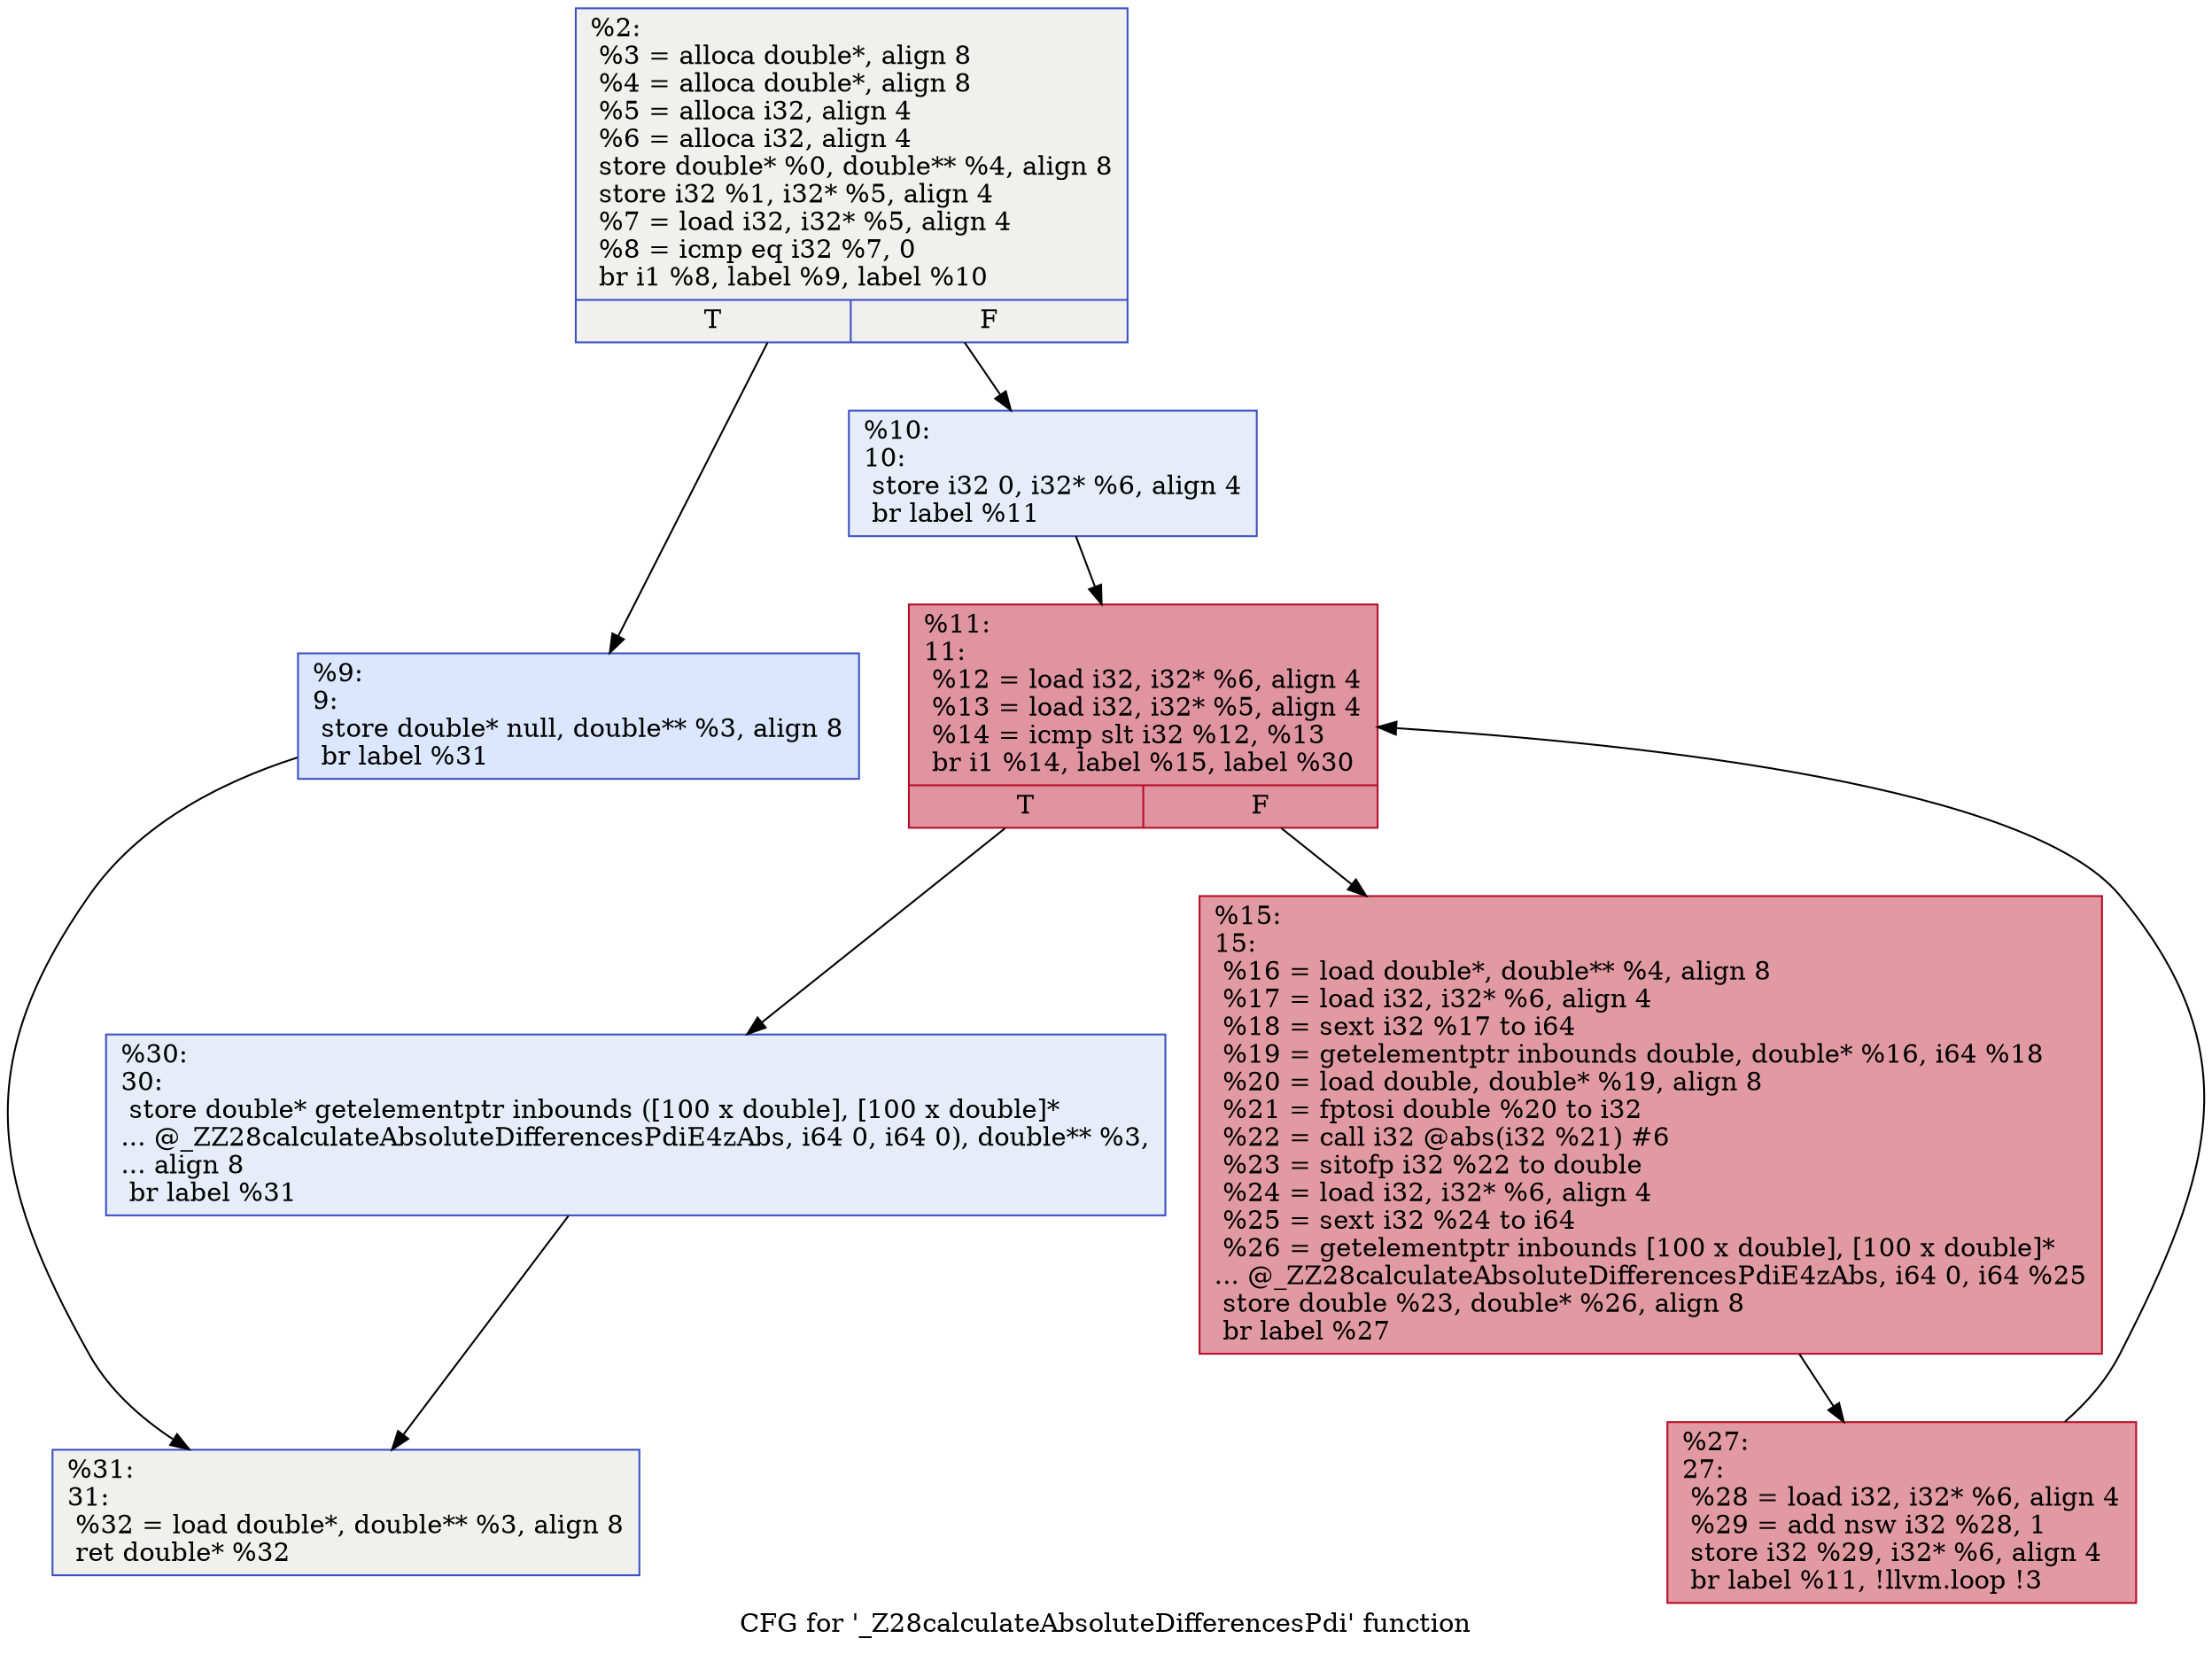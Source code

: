 digraph "CFG for '_Z28calculateAbsoluteDifferencesPdi' function" {
	label="CFG for '_Z28calculateAbsoluteDifferencesPdi' function";

	1 [shape=record,color="#3d50c3ff", style=filled, fillcolor="#dedcdb70",label="{%2:\l  %3 = alloca double*, align 8\l  %4 = alloca double*, align 8\l  %5 = alloca i32, align 4\l  %6 = alloca i32, align 4\l  store double* %0, double** %4, align 8\l  store i32 %1, i32* %5, align 4\l  %7 = load i32, i32* %5, align 4\l  %8 = icmp eq i32 %7, 0\l  br i1 %8, label %9, label %10\l|{<s0>T|<s1>F}}"];
	1 -> 2;
	1 -> 3;
	2 [shape=record,color="#3d50c3ff", style=filled, fillcolor="#aec9fc70",label="{%9:\l9:                                                \l  store double* null, double** %3, align 8\l  br label %31\l}"];
	2 -> 4;
	3 [shape=record,color="#3d50c3ff", style=filled, fillcolor="#c7d7f070",label="{%10:\l10:                                               \l  store i32 0, i32* %6, align 4\l  br label %11\l}"];
	3 -> 5;
	5 [shape=record,color="#b70d28ff", style=filled, fillcolor="#b70d2870",label="{%11:\l11:                                               \l  %12 = load i32, i32* %6, align 4\l  %13 = load i32, i32* %5, align 4\l  %14 = icmp slt i32 %12, %13\l  br i1 %14, label %15, label %30\l|{<s0>T|<s1>F}}"];
	5 -> 6;
	5 -> 7;
	6 [shape=record,color="#b70d28ff", style=filled, fillcolor="#bb1b2c70",label="{%15:\l15:                                               \l  %16 = load double*, double** %4, align 8\l  %17 = load i32, i32* %6, align 4\l  %18 = sext i32 %17 to i64\l  %19 = getelementptr inbounds double, double* %16, i64 %18\l  %20 = load double, double* %19, align 8\l  %21 = fptosi double %20 to i32\l  %22 = call i32 @abs(i32 %21) #6\l  %23 = sitofp i32 %22 to double\l  %24 = load i32, i32* %6, align 4\l  %25 = sext i32 %24 to i64\l  %26 = getelementptr inbounds [100 x double], [100 x double]*\l... @_ZZ28calculateAbsoluteDifferencesPdiE4zAbs, i64 0, i64 %25\l  store double %23, double* %26, align 8\l  br label %27\l}"];
	6 -> 8;
	8 [shape=record,color="#b70d28ff", style=filled, fillcolor="#bb1b2c70",label="{%27:\l27:                                               \l  %28 = load i32, i32* %6, align 4\l  %29 = add nsw i32 %28, 1\l  store i32 %29, i32* %6, align 4\l  br label %11, !llvm.loop !3\l}"];
	8 -> 5;
	7 [shape=record,color="#3d50c3ff", style=filled, fillcolor="#c7d7f070",label="{%30:\l30:                                               \l  store double* getelementptr inbounds ([100 x double], [100 x double]*\l... @_ZZ28calculateAbsoluteDifferencesPdiE4zAbs, i64 0, i64 0), double** %3,\l... align 8\l  br label %31\l}"];
	7 -> 4;
	4 [shape=record,color="#3d50c3ff", style=filled, fillcolor="#dedcdb70",label="{%31:\l31:                                               \l  %32 = load double*, double** %3, align 8\l  ret double* %32\l}"];
}
